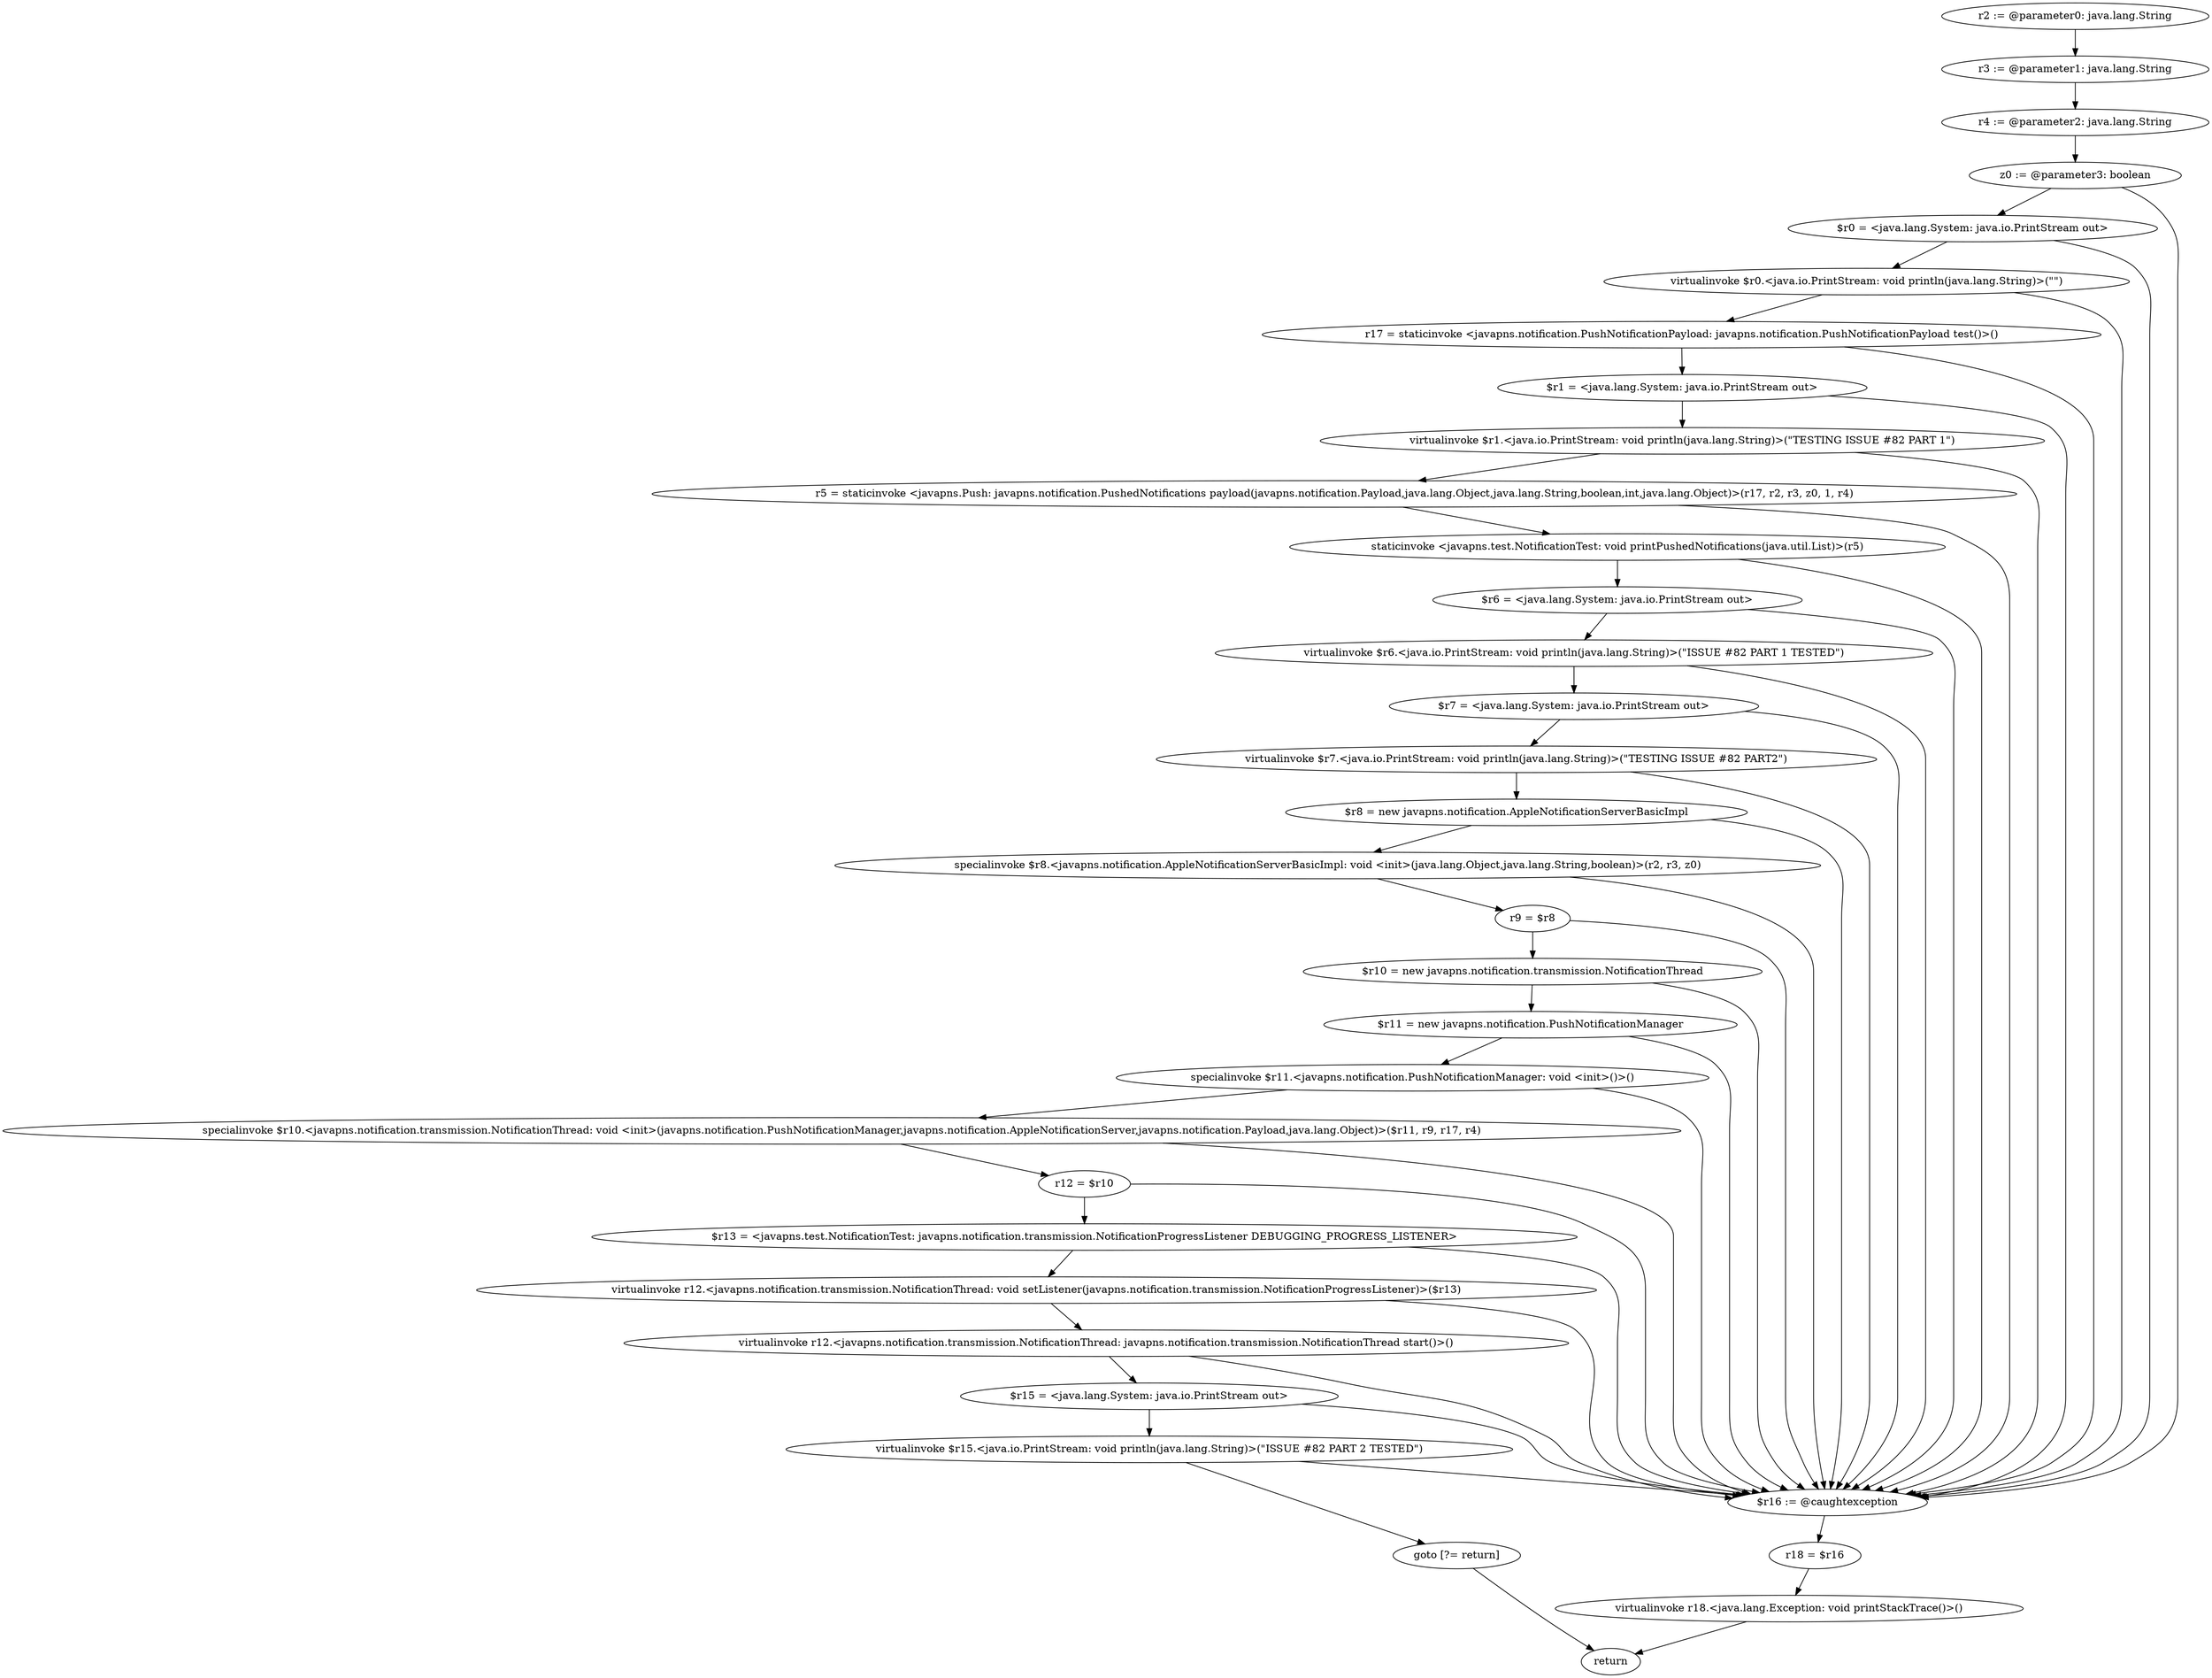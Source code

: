 digraph "unitGraph" {
    "r2 := @parameter0: java.lang.String"
    "r3 := @parameter1: java.lang.String"
    "r4 := @parameter2: java.lang.String"
    "z0 := @parameter3: boolean"
    "$r0 = <java.lang.System: java.io.PrintStream out>"
    "virtualinvoke $r0.<java.io.PrintStream: void println(java.lang.String)>(\"\")"
    "r17 = staticinvoke <javapns.notification.PushNotificationPayload: javapns.notification.PushNotificationPayload test()>()"
    "$r1 = <java.lang.System: java.io.PrintStream out>"
    "virtualinvoke $r1.<java.io.PrintStream: void println(java.lang.String)>(\"TESTING ISSUE #82 PART 1\")"
    "r5 = staticinvoke <javapns.Push: javapns.notification.PushedNotifications payload(javapns.notification.Payload,java.lang.Object,java.lang.String,boolean,int,java.lang.Object)>(r17, r2, r3, z0, 1, r4)"
    "staticinvoke <javapns.test.NotificationTest: void printPushedNotifications(java.util.List)>(r5)"
    "$r6 = <java.lang.System: java.io.PrintStream out>"
    "virtualinvoke $r6.<java.io.PrintStream: void println(java.lang.String)>(\"ISSUE #82 PART 1 TESTED\")"
    "$r7 = <java.lang.System: java.io.PrintStream out>"
    "virtualinvoke $r7.<java.io.PrintStream: void println(java.lang.String)>(\"TESTING ISSUE #82 PART2\")"
    "$r8 = new javapns.notification.AppleNotificationServerBasicImpl"
    "specialinvoke $r8.<javapns.notification.AppleNotificationServerBasicImpl: void <init>(java.lang.Object,java.lang.String,boolean)>(r2, r3, z0)"
    "r9 = $r8"
    "$r10 = new javapns.notification.transmission.NotificationThread"
    "$r11 = new javapns.notification.PushNotificationManager"
    "specialinvoke $r11.<javapns.notification.PushNotificationManager: void <init>()>()"
    "specialinvoke $r10.<javapns.notification.transmission.NotificationThread: void <init>(javapns.notification.PushNotificationManager,javapns.notification.AppleNotificationServer,javapns.notification.Payload,java.lang.Object)>($r11, r9, r17, r4)"
    "r12 = $r10"
    "$r13 = <javapns.test.NotificationTest: javapns.notification.transmission.NotificationProgressListener DEBUGGING_PROGRESS_LISTENER>"
    "virtualinvoke r12.<javapns.notification.transmission.NotificationThread: void setListener(javapns.notification.transmission.NotificationProgressListener)>($r13)"
    "virtualinvoke r12.<javapns.notification.transmission.NotificationThread: javapns.notification.transmission.NotificationThread start()>()"
    "$r15 = <java.lang.System: java.io.PrintStream out>"
    "virtualinvoke $r15.<java.io.PrintStream: void println(java.lang.String)>(\"ISSUE #82 PART 2 TESTED\")"
    "goto [?= return]"
    "$r16 := @caughtexception"
    "r18 = $r16"
    "virtualinvoke r18.<java.lang.Exception: void printStackTrace()>()"
    "return"
    "r2 := @parameter0: java.lang.String"->"r3 := @parameter1: java.lang.String";
    "r3 := @parameter1: java.lang.String"->"r4 := @parameter2: java.lang.String";
    "r4 := @parameter2: java.lang.String"->"z0 := @parameter3: boolean";
    "z0 := @parameter3: boolean"->"$r0 = <java.lang.System: java.io.PrintStream out>";
    "z0 := @parameter3: boolean"->"$r16 := @caughtexception";
    "$r0 = <java.lang.System: java.io.PrintStream out>"->"virtualinvoke $r0.<java.io.PrintStream: void println(java.lang.String)>(\"\")";
    "$r0 = <java.lang.System: java.io.PrintStream out>"->"$r16 := @caughtexception";
    "virtualinvoke $r0.<java.io.PrintStream: void println(java.lang.String)>(\"\")"->"r17 = staticinvoke <javapns.notification.PushNotificationPayload: javapns.notification.PushNotificationPayload test()>()";
    "virtualinvoke $r0.<java.io.PrintStream: void println(java.lang.String)>(\"\")"->"$r16 := @caughtexception";
    "r17 = staticinvoke <javapns.notification.PushNotificationPayload: javapns.notification.PushNotificationPayload test()>()"->"$r1 = <java.lang.System: java.io.PrintStream out>";
    "r17 = staticinvoke <javapns.notification.PushNotificationPayload: javapns.notification.PushNotificationPayload test()>()"->"$r16 := @caughtexception";
    "$r1 = <java.lang.System: java.io.PrintStream out>"->"virtualinvoke $r1.<java.io.PrintStream: void println(java.lang.String)>(\"TESTING ISSUE #82 PART 1\")";
    "$r1 = <java.lang.System: java.io.PrintStream out>"->"$r16 := @caughtexception";
    "virtualinvoke $r1.<java.io.PrintStream: void println(java.lang.String)>(\"TESTING ISSUE #82 PART 1\")"->"r5 = staticinvoke <javapns.Push: javapns.notification.PushedNotifications payload(javapns.notification.Payload,java.lang.Object,java.lang.String,boolean,int,java.lang.Object)>(r17, r2, r3, z0, 1, r4)";
    "virtualinvoke $r1.<java.io.PrintStream: void println(java.lang.String)>(\"TESTING ISSUE #82 PART 1\")"->"$r16 := @caughtexception";
    "r5 = staticinvoke <javapns.Push: javapns.notification.PushedNotifications payload(javapns.notification.Payload,java.lang.Object,java.lang.String,boolean,int,java.lang.Object)>(r17, r2, r3, z0, 1, r4)"->"staticinvoke <javapns.test.NotificationTest: void printPushedNotifications(java.util.List)>(r5)";
    "r5 = staticinvoke <javapns.Push: javapns.notification.PushedNotifications payload(javapns.notification.Payload,java.lang.Object,java.lang.String,boolean,int,java.lang.Object)>(r17, r2, r3, z0, 1, r4)"->"$r16 := @caughtexception";
    "staticinvoke <javapns.test.NotificationTest: void printPushedNotifications(java.util.List)>(r5)"->"$r6 = <java.lang.System: java.io.PrintStream out>";
    "staticinvoke <javapns.test.NotificationTest: void printPushedNotifications(java.util.List)>(r5)"->"$r16 := @caughtexception";
    "$r6 = <java.lang.System: java.io.PrintStream out>"->"virtualinvoke $r6.<java.io.PrintStream: void println(java.lang.String)>(\"ISSUE #82 PART 1 TESTED\")";
    "$r6 = <java.lang.System: java.io.PrintStream out>"->"$r16 := @caughtexception";
    "virtualinvoke $r6.<java.io.PrintStream: void println(java.lang.String)>(\"ISSUE #82 PART 1 TESTED\")"->"$r7 = <java.lang.System: java.io.PrintStream out>";
    "virtualinvoke $r6.<java.io.PrintStream: void println(java.lang.String)>(\"ISSUE #82 PART 1 TESTED\")"->"$r16 := @caughtexception";
    "$r7 = <java.lang.System: java.io.PrintStream out>"->"virtualinvoke $r7.<java.io.PrintStream: void println(java.lang.String)>(\"TESTING ISSUE #82 PART2\")";
    "$r7 = <java.lang.System: java.io.PrintStream out>"->"$r16 := @caughtexception";
    "virtualinvoke $r7.<java.io.PrintStream: void println(java.lang.String)>(\"TESTING ISSUE #82 PART2\")"->"$r8 = new javapns.notification.AppleNotificationServerBasicImpl";
    "virtualinvoke $r7.<java.io.PrintStream: void println(java.lang.String)>(\"TESTING ISSUE #82 PART2\")"->"$r16 := @caughtexception";
    "$r8 = new javapns.notification.AppleNotificationServerBasicImpl"->"specialinvoke $r8.<javapns.notification.AppleNotificationServerBasicImpl: void <init>(java.lang.Object,java.lang.String,boolean)>(r2, r3, z0)";
    "$r8 = new javapns.notification.AppleNotificationServerBasicImpl"->"$r16 := @caughtexception";
    "specialinvoke $r8.<javapns.notification.AppleNotificationServerBasicImpl: void <init>(java.lang.Object,java.lang.String,boolean)>(r2, r3, z0)"->"r9 = $r8";
    "specialinvoke $r8.<javapns.notification.AppleNotificationServerBasicImpl: void <init>(java.lang.Object,java.lang.String,boolean)>(r2, r3, z0)"->"$r16 := @caughtexception";
    "r9 = $r8"->"$r10 = new javapns.notification.transmission.NotificationThread";
    "r9 = $r8"->"$r16 := @caughtexception";
    "$r10 = new javapns.notification.transmission.NotificationThread"->"$r11 = new javapns.notification.PushNotificationManager";
    "$r10 = new javapns.notification.transmission.NotificationThread"->"$r16 := @caughtexception";
    "$r11 = new javapns.notification.PushNotificationManager"->"specialinvoke $r11.<javapns.notification.PushNotificationManager: void <init>()>()";
    "$r11 = new javapns.notification.PushNotificationManager"->"$r16 := @caughtexception";
    "specialinvoke $r11.<javapns.notification.PushNotificationManager: void <init>()>()"->"specialinvoke $r10.<javapns.notification.transmission.NotificationThread: void <init>(javapns.notification.PushNotificationManager,javapns.notification.AppleNotificationServer,javapns.notification.Payload,java.lang.Object)>($r11, r9, r17, r4)";
    "specialinvoke $r11.<javapns.notification.PushNotificationManager: void <init>()>()"->"$r16 := @caughtexception";
    "specialinvoke $r10.<javapns.notification.transmission.NotificationThread: void <init>(javapns.notification.PushNotificationManager,javapns.notification.AppleNotificationServer,javapns.notification.Payload,java.lang.Object)>($r11, r9, r17, r4)"->"r12 = $r10";
    "specialinvoke $r10.<javapns.notification.transmission.NotificationThread: void <init>(javapns.notification.PushNotificationManager,javapns.notification.AppleNotificationServer,javapns.notification.Payload,java.lang.Object)>($r11, r9, r17, r4)"->"$r16 := @caughtexception";
    "r12 = $r10"->"$r13 = <javapns.test.NotificationTest: javapns.notification.transmission.NotificationProgressListener DEBUGGING_PROGRESS_LISTENER>";
    "r12 = $r10"->"$r16 := @caughtexception";
    "$r13 = <javapns.test.NotificationTest: javapns.notification.transmission.NotificationProgressListener DEBUGGING_PROGRESS_LISTENER>"->"virtualinvoke r12.<javapns.notification.transmission.NotificationThread: void setListener(javapns.notification.transmission.NotificationProgressListener)>($r13)";
    "$r13 = <javapns.test.NotificationTest: javapns.notification.transmission.NotificationProgressListener DEBUGGING_PROGRESS_LISTENER>"->"$r16 := @caughtexception";
    "virtualinvoke r12.<javapns.notification.transmission.NotificationThread: void setListener(javapns.notification.transmission.NotificationProgressListener)>($r13)"->"virtualinvoke r12.<javapns.notification.transmission.NotificationThread: javapns.notification.transmission.NotificationThread start()>()";
    "virtualinvoke r12.<javapns.notification.transmission.NotificationThread: void setListener(javapns.notification.transmission.NotificationProgressListener)>($r13)"->"$r16 := @caughtexception";
    "virtualinvoke r12.<javapns.notification.transmission.NotificationThread: javapns.notification.transmission.NotificationThread start()>()"->"$r15 = <java.lang.System: java.io.PrintStream out>";
    "virtualinvoke r12.<javapns.notification.transmission.NotificationThread: javapns.notification.transmission.NotificationThread start()>()"->"$r16 := @caughtexception";
    "$r15 = <java.lang.System: java.io.PrintStream out>"->"virtualinvoke $r15.<java.io.PrintStream: void println(java.lang.String)>(\"ISSUE #82 PART 2 TESTED\")";
    "$r15 = <java.lang.System: java.io.PrintStream out>"->"$r16 := @caughtexception";
    "virtualinvoke $r15.<java.io.PrintStream: void println(java.lang.String)>(\"ISSUE #82 PART 2 TESTED\")"->"goto [?= return]";
    "virtualinvoke $r15.<java.io.PrintStream: void println(java.lang.String)>(\"ISSUE #82 PART 2 TESTED\")"->"$r16 := @caughtexception";
    "goto [?= return]"->"return";
    "$r16 := @caughtexception"->"r18 = $r16";
    "r18 = $r16"->"virtualinvoke r18.<java.lang.Exception: void printStackTrace()>()";
    "virtualinvoke r18.<java.lang.Exception: void printStackTrace()>()"->"return";
}
